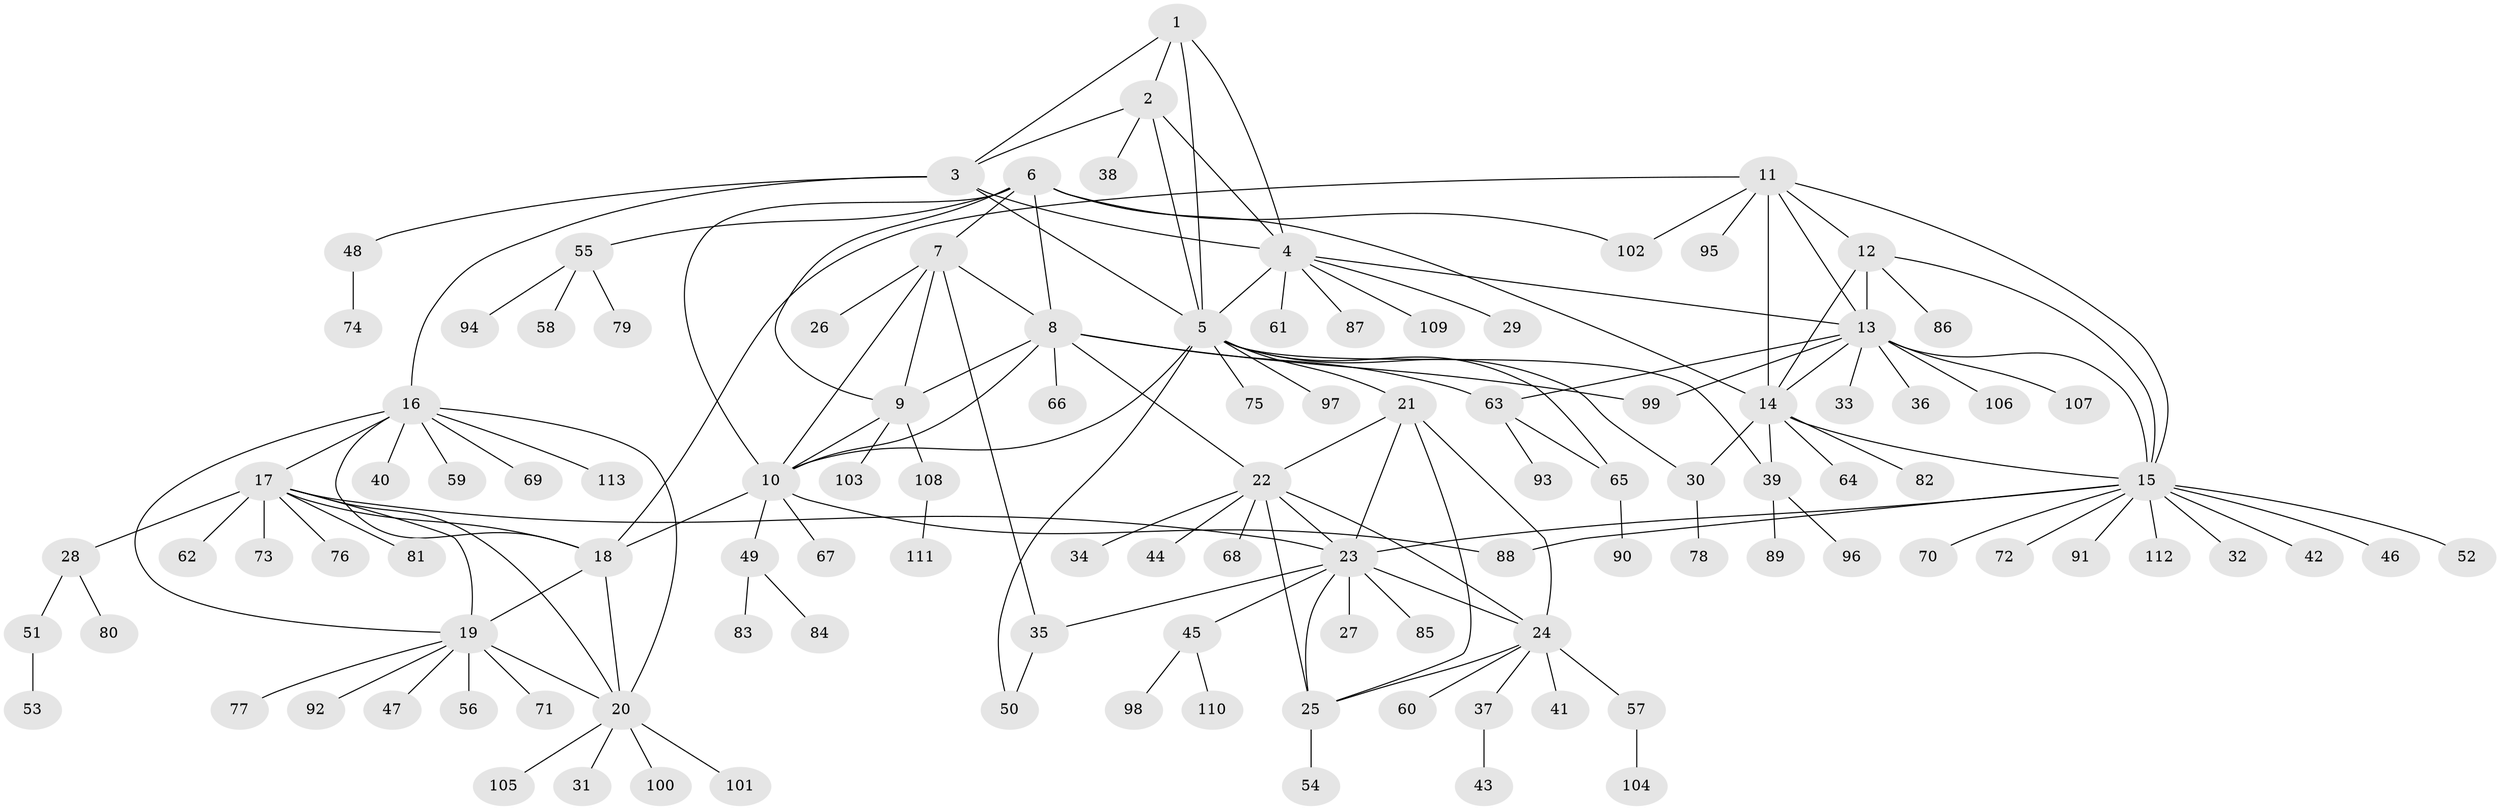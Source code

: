 // coarse degree distribution, {15: 0.022222222222222223, 6: 0.06666666666666667, 14: 0.022222222222222223, 5: 0.022222222222222223, 10: 0.022222222222222223, 4: 0.044444444444444446, 1: 0.6888888888888889, 3: 0.06666666666666667, 2: 0.044444444444444446}
// Generated by graph-tools (version 1.1) at 2025/19/03/04/25 18:19:46]
// undirected, 113 vertices, 157 edges
graph export_dot {
graph [start="1"]
  node [color=gray90,style=filled];
  1;
  2;
  3;
  4;
  5;
  6;
  7;
  8;
  9;
  10;
  11;
  12;
  13;
  14;
  15;
  16;
  17;
  18;
  19;
  20;
  21;
  22;
  23;
  24;
  25;
  26;
  27;
  28;
  29;
  30;
  31;
  32;
  33;
  34;
  35;
  36;
  37;
  38;
  39;
  40;
  41;
  42;
  43;
  44;
  45;
  46;
  47;
  48;
  49;
  50;
  51;
  52;
  53;
  54;
  55;
  56;
  57;
  58;
  59;
  60;
  61;
  62;
  63;
  64;
  65;
  66;
  67;
  68;
  69;
  70;
  71;
  72;
  73;
  74;
  75;
  76;
  77;
  78;
  79;
  80;
  81;
  82;
  83;
  84;
  85;
  86;
  87;
  88;
  89;
  90;
  91;
  92;
  93;
  94;
  95;
  96;
  97;
  98;
  99;
  100;
  101;
  102;
  103;
  104;
  105;
  106;
  107;
  108;
  109;
  110;
  111;
  112;
  113;
  1 -- 2;
  1 -- 3;
  1 -- 4;
  1 -- 5;
  2 -- 3;
  2 -- 4;
  2 -- 5;
  2 -- 38;
  3 -- 4;
  3 -- 5;
  3 -- 16;
  3 -- 48;
  4 -- 5;
  4 -- 13;
  4 -- 29;
  4 -- 61;
  4 -- 87;
  4 -- 109;
  5 -- 10;
  5 -- 21;
  5 -- 30;
  5 -- 39;
  5 -- 50;
  5 -- 65;
  5 -- 75;
  5 -- 97;
  6 -- 7;
  6 -- 8;
  6 -- 9;
  6 -- 10;
  6 -- 14;
  6 -- 55;
  6 -- 102;
  7 -- 8;
  7 -- 9;
  7 -- 10;
  7 -- 26;
  7 -- 35;
  8 -- 9;
  8 -- 10;
  8 -- 22;
  8 -- 63;
  8 -- 66;
  8 -- 99;
  9 -- 10;
  9 -- 103;
  9 -- 108;
  10 -- 18;
  10 -- 49;
  10 -- 67;
  10 -- 88;
  11 -- 12;
  11 -- 13;
  11 -- 14;
  11 -- 15;
  11 -- 18;
  11 -- 95;
  11 -- 102;
  12 -- 13;
  12 -- 14;
  12 -- 15;
  12 -- 86;
  13 -- 14;
  13 -- 15;
  13 -- 33;
  13 -- 36;
  13 -- 63;
  13 -- 99;
  13 -- 106;
  13 -- 107;
  14 -- 15;
  14 -- 30;
  14 -- 39;
  14 -- 64;
  14 -- 82;
  15 -- 23;
  15 -- 32;
  15 -- 42;
  15 -- 46;
  15 -- 52;
  15 -- 70;
  15 -- 72;
  15 -- 88;
  15 -- 91;
  15 -- 112;
  16 -- 17;
  16 -- 18;
  16 -- 19;
  16 -- 20;
  16 -- 40;
  16 -- 59;
  16 -- 69;
  16 -- 113;
  17 -- 18;
  17 -- 19;
  17 -- 20;
  17 -- 23;
  17 -- 28;
  17 -- 62;
  17 -- 73;
  17 -- 76;
  17 -- 81;
  18 -- 19;
  18 -- 20;
  19 -- 20;
  19 -- 47;
  19 -- 56;
  19 -- 71;
  19 -- 77;
  19 -- 92;
  20 -- 31;
  20 -- 100;
  20 -- 101;
  20 -- 105;
  21 -- 22;
  21 -- 23;
  21 -- 24;
  21 -- 25;
  22 -- 23;
  22 -- 24;
  22 -- 25;
  22 -- 34;
  22 -- 44;
  22 -- 68;
  23 -- 24;
  23 -- 25;
  23 -- 27;
  23 -- 35;
  23 -- 45;
  23 -- 85;
  24 -- 25;
  24 -- 37;
  24 -- 41;
  24 -- 57;
  24 -- 60;
  25 -- 54;
  28 -- 51;
  28 -- 80;
  30 -- 78;
  35 -- 50;
  37 -- 43;
  39 -- 89;
  39 -- 96;
  45 -- 98;
  45 -- 110;
  48 -- 74;
  49 -- 83;
  49 -- 84;
  51 -- 53;
  55 -- 58;
  55 -- 79;
  55 -- 94;
  57 -- 104;
  63 -- 65;
  63 -- 93;
  65 -- 90;
  108 -- 111;
}
